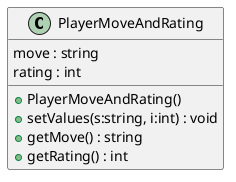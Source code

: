 @startuml PlayerMoveAndRating
class PlayerMoveAndRating {
    move : string
    rating : int
    + PlayerMoveAndRating()
    + setValues(s:string, i:int) : void
    + getMove() : string
    + getRating() : int
}
@enduml
